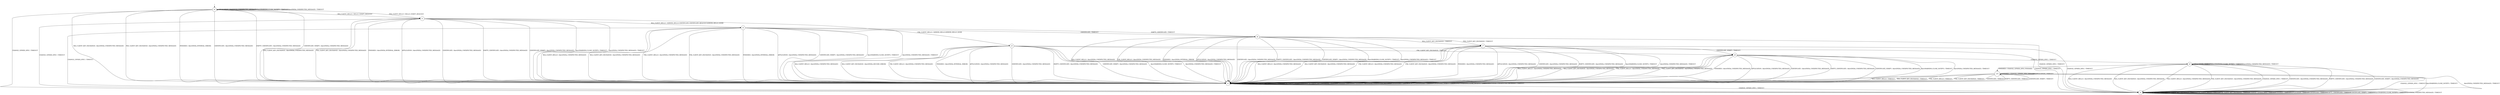 digraph g {
__start0 [label="" shape="none"];

	s0 [shape="circle" label="s0"];
	s1 [shape="circle" label="s1"];
	s2 [shape="circle" label="s2"];
	s3 [shape="circle" label="s3"];
	s4 [shape="circle" label="s4"];
	s5 [shape="circle" label="s5"];
	s6 [shape="circle" label="s6"];
	s7 [shape="circle" label="s7"];
	s8 [shape="circle" label="s8"];
	s9 [shape="circle" label="s9"];
	s10 [shape="circle" label="s10"];
	s0 -> s1 [label="RSA_CLIENT_HELLO / HELLO_VERIFY_REQUEST"];
	s0 -> s3 [label="RSA_CLIENT_KEY_EXCHANGE / Alert(FATAL,UNEXPECTED_MESSAGE)"];
	s0 -> s1 [label="PSK_CLIENT_HELLO / HELLO_VERIFY_REQUEST"];
	s0 -> s3 [label="PSK_CLIENT_KEY_EXCHANGE / Alert(FATAL,UNEXPECTED_MESSAGE)"];
	s0 -> s4 [label="CHANGE_CIPHER_SPEC / TIMEOUT"];
	s0 -> s3 [label="FINISHED / Alert(FATAL,INTERNAL_ERROR)"];
	s0 -> s0 [label="APPLICATION / Alert(FATAL,UNEXPECTED_MESSAGE)"];
	s0 -> s3 [label="CERTIFICATE / Alert(FATAL,UNEXPECTED_MESSAGE)"];
	s0 -> s3 [label="EMPTY_CERTIFICATE / Alert(FATAL,UNEXPECTED_MESSAGE)"];
	s0 -> s3 [label="CERTIFICATE_VERIFY / Alert(FATAL,UNEXPECTED_MESSAGE)"];
	s0 -> s0 [label="Alert(WARNING,CLOSE_NOTIFY) / TIMEOUT"];
	s0 -> s0 [label="Alert(FATAL,UNEXPECTED_MESSAGE) / TIMEOUT"];
	s1 -> s2 [label="RSA_CLIENT_HELLO / SERVER_HELLO,CERTIFICATE,CERTIFICATE_REQUEST,SERVER_HELLO_DONE"];
	s1 -> s3 [label="RSA_CLIENT_KEY_EXCHANGE / Alert(FATAL,UNEXPECTED_MESSAGE)"];
	s1 -> s5 [label="PSK_CLIENT_HELLO / SERVER_HELLO,SERVER_HELLO_DONE"];
	s1 -> s3 [label="PSK_CLIENT_KEY_EXCHANGE / Alert(FATAL,UNEXPECTED_MESSAGE)"];
	s1 -> s4 [label="CHANGE_CIPHER_SPEC / TIMEOUT"];
	s1 -> s3 [label="FINISHED / Alert(FATAL,INTERNAL_ERROR)"];
	s1 -> s3 [label="APPLICATION / Alert(FATAL,UNEXPECTED_MESSAGE)"];
	s1 -> s3 [label="CERTIFICATE / Alert(FATAL,UNEXPECTED_MESSAGE)"];
	s1 -> s3 [label="EMPTY_CERTIFICATE / Alert(FATAL,UNEXPECTED_MESSAGE)"];
	s1 -> s3 [label="CERTIFICATE_VERIFY / Alert(FATAL,UNEXPECTED_MESSAGE)"];
	s1 -> s3 [label="Alert(WARNING,CLOSE_NOTIFY) / TIMEOUT"];
	s1 -> s3 [label="Alert(FATAL,UNEXPECTED_MESSAGE) / TIMEOUT"];
	s2 -> s3 [label="RSA_CLIENT_HELLO / Alert(FATAL,UNEXPECTED_MESSAGE)"];
	s2 -> s3 [label="RSA_CLIENT_KEY_EXCHANGE / Alert(FATAL,UNEXPECTED_MESSAGE)"];
	s2 -> s3 [label="PSK_CLIENT_HELLO / Alert(FATAL,UNEXPECTED_MESSAGE)"];
	s2 -> s3 [label="PSK_CLIENT_KEY_EXCHANGE / Alert(FATAL,UNEXPECTED_MESSAGE)"];
	s2 -> s4 [label="CHANGE_CIPHER_SPEC / TIMEOUT"];
	s2 -> s3 [label="FINISHED / Alert(FATAL,INTERNAL_ERROR)"];
	s2 -> s3 [label="APPLICATION / Alert(FATAL,UNEXPECTED_MESSAGE)"];
	s2 -> s6 [label="CERTIFICATE / TIMEOUT"];
	s2 -> s6 [label="EMPTY_CERTIFICATE / TIMEOUT"];
	s2 -> s3 [label="CERTIFICATE_VERIFY / Alert(FATAL,UNEXPECTED_MESSAGE)"];
	s2 -> s3 [label="Alert(WARNING,CLOSE_NOTIFY) / TIMEOUT"];
	s2 -> s3 [label="Alert(FATAL,UNEXPECTED_MESSAGE) / TIMEOUT"];
	s3 -> s3 [label="RSA_CLIENT_HELLO / TIMEOUT"];
	s3 -> s3 [label="RSA_CLIENT_KEY_EXCHANGE / TIMEOUT"];
	s3 -> s3 [label="PSK_CLIENT_HELLO / TIMEOUT"];
	s3 -> s3 [label="PSK_CLIENT_KEY_EXCHANGE / TIMEOUT"];
	s3 -> s4 [label="CHANGE_CIPHER_SPEC / TIMEOUT"];
	s3 -> s3 [label="FINISHED / TIMEOUT"];
	s3 -> s3 [label="APPLICATION / Alert(FATAL,UNEXPECTED_MESSAGE)"];
	s3 -> s3 [label="CERTIFICATE / TIMEOUT"];
	s3 -> s3 [label="EMPTY_CERTIFICATE / TIMEOUT"];
	s3 -> s3 [label="CERTIFICATE_VERIFY / TIMEOUT"];
	s3 -> s3 [label="Alert(WARNING,CLOSE_NOTIFY) / TIMEOUT"];
	s3 -> s3 [label="Alert(FATAL,UNEXPECTED_MESSAGE) / TIMEOUT"];
	s4 -> s4 [label="RSA_CLIENT_HELLO / TIMEOUT"];
	s4 -> s4 [label="RSA_CLIENT_KEY_EXCHANGE / TIMEOUT"];
	s4 -> s4 [label="PSK_CLIENT_HELLO / TIMEOUT"];
	s4 -> s4 [label="PSK_CLIENT_KEY_EXCHANGE / TIMEOUT"];
	s4 -> s4 [label="CHANGE_CIPHER_SPEC / TIMEOUT"];
	s4 -> s4 [label="FINISHED / TIMEOUT"];
	s4 -> s4 [label="APPLICATION / TIMEOUT"];
	s4 -> s4 [label="CERTIFICATE / TIMEOUT"];
	s4 -> s4 [label="EMPTY_CERTIFICATE / TIMEOUT"];
	s4 -> s4 [label="CERTIFICATE_VERIFY / TIMEOUT"];
	s4 -> s4 [label="Alert(WARNING,CLOSE_NOTIFY) / TIMEOUT"];
	s4 -> s4 [label="Alert(FATAL,UNEXPECTED_MESSAGE) / TIMEOUT"];
	s5 -> s3 [label="RSA_CLIENT_HELLO / Alert(FATAL,UNEXPECTED_MESSAGE)"];
	s5 -> s3 [label="RSA_CLIENT_KEY_EXCHANGE / Alert(FATAL,DECODE_ERROR)"];
	s5 -> s3 [label="PSK_CLIENT_HELLO / Alert(FATAL,UNEXPECTED_MESSAGE)"];
	s5 -> s8 [label="PSK_CLIENT_KEY_EXCHANGE / TIMEOUT"];
	s5 -> s4 [label="CHANGE_CIPHER_SPEC / TIMEOUT"];
	s5 -> s3 [label="FINISHED / Alert(FATAL,INTERNAL_ERROR)"];
	s5 -> s3 [label="APPLICATION / Alert(FATAL,UNEXPECTED_MESSAGE)"];
	s5 -> s3 [label="CERTIFICATE / Alert(FATAL,UNEXPECTED_MESSAGE)"];
	s5 -> s3 [label="EMPTY_CERTIFICATE / Alert(FATAL,UNEXPECTED_MESSAGE)"];
	s5 -> s3 [label="CERTIFICATE_VERIFY / Alert(FATAL,UNEXPECTED_MESSAGE)"];
	s5 -> s3 [label="Alert(WARNING,CLOSE_NOTIFY) / TIMEOUT"];
	s5 -> s3 [label="Alert(FATAL,UNEXPECTED_MESSAGE) / TIMEOUT"];
	s6 -> s3 [label="RSA_CLIENT_HELLO / Alert(FATAL,UNEXPECTED_MESSAGE)"];
	s6 -> s7 [label="RSA_CLIENT_KEY_EXCHANGE / TIMEOUT"];
	s6 -> s3 [label="PSK_CLIENT_HELLO / Alert(FATAL,UNEXPECTED_MESSAGE)"];
	s6 -> s7 [label="PSK_CLIENT_KEY_EXCHANGE / TIMEOUT"];
	s6 -> s4 [label="CHANGE_CIPHER_SPEC / TIMEOUT"];
	s6 -> s3 [label="FINISHED / Alert(FATAL,INTERNAL_ERROR)"];
	s6 -> s3 [label="APPLICATION / Alert(FATAL,UNEXPECTED_MESSAGE)"];
	s6 -> s3 [label="CERTIFICATE / Alert(FATAL,UNEXPECTED_MESSAGE)"];
	s6 -> s3 [label="EMPTY_CERTIFICATE / Alert(FATAL,UNEXPECTED_MESSAGE)"];
	s6 -> s3 [label="CERTIFICATE_VERIFY / Alert(FATAL,UNEXPECTED_MESSAGE)"];
	s6 -> s3 [label="Alert(WARNING,CLOSE_NOTIFY) / TIMEOUT"];
	s6 -> s3 [label="Alert(FATAL,UNEXPECTED_MESSAGE) / TIMEOUT"];
	s7 -> s3 [label="RSA_CLIENT_HELLO / Alert(FATAL,UNEXPECTED_MESSAGE)"];
	s7 -> s3 [label="RSA_CLIENT_KEY_EXCHANGE / Alert(FATAL,UNEXPECTED_MESSAGE)"];
	s7 -> s3 [label="PSK_CLIENT_HELLO / Alert(FATAL,UNEXPECTED_MESSAGE)"];
	s7 -> s3 [label="PSK_CLIENT_KEY_EXCHANGE / Alert(FATAL,UNEXPECTED_MESSAGE)"];
	s7 -> s4 [label="CHANGE_CIPHER_SPEC / TIMEOUT"];
	s7 -> s3 [label="FINISHED / Alert(FATAL,UNEXPECTED_MESSAGE)"];
	s7 -> s3 [label="APPLICATION / Alert(FATAL,UNEXPECTED_MESSAGE)"];
	s7 -> s3 [label="CERTIFICATE / Alert(FATAL,UNEXPECTED_MESSAGE)"];
	s7 -> s3 [label="EMPTY_CERTIFICATE / Alert(FATAL,UNEXPECTED_MESSAGE)"];
	s7 -> s8 [label="CERTIFICATE_VERIFY / TIMEOUT"];
	s7 -> s3 [label="Alert(WARNING,CLOSE_NOTIFY) / TIMEOUT"];
	s7 -> s3 [label="Alert(FATAL,UNEXPECTED_MESSAGE) / TIMEOUT"];
	s8 -> s3 [label="RSA_CLIENT_HELLO / Alert(FATAL,UNEXPECTED_MESSAGE)"];
	s8 -> s3 [label="RSA_CLIENT_KEY_EXCHANGE / Alert(FATAL,UNEXPECTED_MESSAGE)"];
	s8 -> s3 [label="PSK_CLIENT_HELLO / Alert(FATAL,UNEXPECTED_MESSAGE)"];
	s8 -> s3 [label="PSK_CLIENT_KEY_EXCHANGE / Alert(FATAL,UNEXPECTED_MESSAGE)"];
	s8 -> s9 [label="CHANGE_CIPHER_SPEC / TIMEOUT"];
	s8 -> s3 [label="FINISHED / Alert(FATAL,UNEXPECTED_MESSAGE)"];
	s8 -> s3 [label="APPLICATION / Alert(FATAL,UNEXPECTED_MESSAGE)"];
	s8 -> s3 [label="CERTIFICATE / Alert(FATAL,UNEXPECTED_MESSAGE)"];
	s8 -> s3 [label="EMPTY_CERTIFICATE / Alert(FATAL,UNEXPECTED_MESSAGE)"];
	s8 -> s3 [label="CERTIFICATE_VERIFY / Alert(FATAL,UNEXPECTED_MESSAGE)"];
	s8 -> s3 [label="Alert(WARNING,CLOSE_NOTIFY) / TIMEOUT"];
	s8 -> s3 [label="Alert(FATAL,UNEXPECTED_MESSAGE) / TIMEOUT"];
	s9 -> s4 [label="RSA_CLIENT_HELLO / Alert(FATAL,UNEXPECTED_MESSAGE)"];
	s9 -> s4 [label="RSA_CLIENT_KEY_EXCHANGE / Alert(FATAL,UNEXPECTED_MESSAGE)"];
	s9 -> s4 [label="PSK_CLIENT_HELLO / Alert(FATAL,UNEXPECTED_MESSAGE)"];
	s9 -> s4 [label="PSK_CLIENT_KEY_EXCHANGE / Alert(FATAL,UNEXPECTED_MESSAGE)"];
	s9 -> s4 [label="CHANGE_CIPHER_SPEC / TIMEOUT"];
	s9 -> s10 [label="FINISHED / CHANGE_CIPHER_SPEC,FINISHED"];
	s9 -> s9 [label="APPLICATION / TIMEOUT"];
	s9 -> s4 [label="CERTIFICATE / Alert(FATAL,UNEXPECTED_MESSAGE)"];
	s9 -> s4 [label="EMPTY_CERTIFICATE / Alert(FATAL,UNEXPECTED_MESSAGE)"];
	s9 -> s4 [label="CERTIFICATE_VERIFY / Alert(FATAL,UNEXPECTED_MESSAGE)"];
	s9 -> s9 [label="Alert(WARNING,CLOSE_NOTIFY) / TIMEOUT"];
	s9 -> s9 [label="Alert(FATAL,UNEXPECTED_MESSAGE) / TIMEOUT"];
	s10 -> s3 [label="RSA_CLIENT_HELLO / TIMEOUT"];
	s10 -> s3 [label="RSA_CLIENT_KEY_EXCHANGE / TIMEOUT"];
	s10 -> s3 [label="PSK_CLIENT_HELLO / TIMEOUT"];
	s10 -> s3 [label="PSK_CLIENT_KEY_EXCHANGE / TIMEOUT"];
	s10 -> s4 [label="CHANGE_CIPHER_SPEC / TIMEOUT"];
	s10 -> s10 [label="FINISHED / CHANGE_CIPHER_SPEC,FINISHED"];
	s10 -> s10 [label="APPLICATION / TIMEOUT"];
	s10 -> s3 [label="CERTIFICATE / TIMEOUT"];
	s10 -> s3 [label="EMPTY_CERTIFICATE / TIMEOUT"];
	s10 -> s3 [label="CERTIFICATE_VERIFY / TIMEOUT"];
	s10 -> s4 [label="Alert(WARNING,CLOSE_NOTIFY) / TIMEOUT"];
	s10 -> s4 [label="Alert(FATAL,UNEXPECTED_MESSAGE) / TIMEOUT"];

__start0 -> s0;
}
